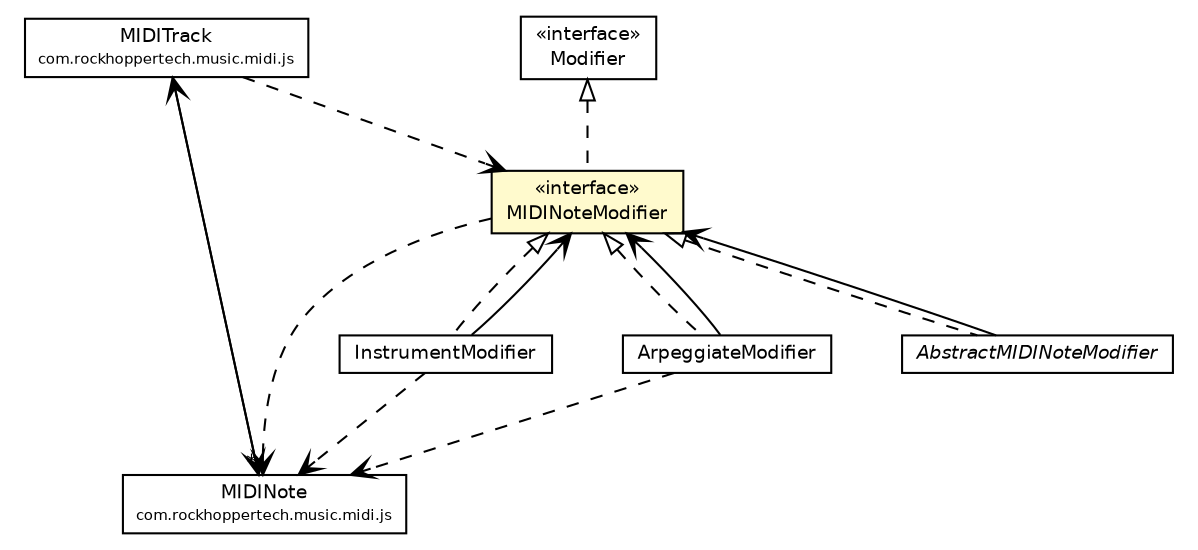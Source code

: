 #!/usr/local/bin/dot
#
# Class diagram 
# Generated by UMLGraph version R5_6-24-gf6e263 (http://www.umlgraph.org/)
#

digraph G {
	edge [fontname="Helvetica",fontsize=10,labelfontname="Helvetica",labelfontsize=10];
	node [fontname="Helvetica",fontsize=10,shape=plaintext];
	nodesep=0.25;
	ranksep=0.5;
	// com.rockhoppertech.music.midi.js.MIDITrack
	c3665 [label=<<table title="com.rockhoppertech.music.midi.js.MIDITrack" border="0" cellborder="1" cellspacing="0" cellpadding="2" port="p" href="../midi/js/MIDITrack.html">
		<tr><td><table border="0" cellspacing="0" cellpadding="1">
<tr><td align="center" balign="center"> MIDITrack </td></tr>
<tr><td align="center" balign="center"><font point-size="7.0"> com.rockhoppertech.music.midi.js </font></td></tr>
		</table></td></tr>
		</table>>, URL="../midi/js/MIDITrack.html", fontname="Helvetica", fontcolor="black", fontsize=9.0];
	// com.rockhoppertech.music.midi.js.MIDINote
	c3669 [label=<<table title="com.rockhoppertech.music.midi.js.MIDINote" border="0" cellborder="1" cellspacing="0" cellpadding="2" port="p" href="../midi/js/MIDINote.html">
		<tr><td><table border="0" cellspacing="0" cellpadding="1">
<tr><td align="center" balign="center"> MIDINote </td></tr>
<tr><td align="center" balign="center"><font point-size="7.0"> com.rockhoppertech.music.midi.js </font></td></tr>
		</table></td></tr>
		</table>>, URL="../midi/js/MIDINote.html", fontname="Helvetica", fontcolor="black", fontsize=9.0];
	// com.rockhoppertech.music.modifiers.Modifier
	c3688 [label=<<table title="com.rockhoppertech.music.modifiers.Modifier" border="0" cellborder="1" cellspacing="0" cellpadding="2" port="p" href="./Modifier.html">
		<tr><td><table border="0" cellspacing="0" cellpadding="1">
<tr><td align="center" balign="center"> &#171;interface&#187; </td></tr>
<tr><td align="center" balign="center"> Modifier </td></tr>
		</table></td></tr>
		</table>>, URL="./Modifier.html", fontname="Helvetica", fontcolor="black", fontsize=9.0];
	// com.rockhoppertech.music.modifiers.MIDINoteModifier
	c3690 [label=<<table title="com.rockhoppertech.music.modifiers.MIDINoteModifier" border="0" cellborder="1" cellspacing="0" cellpadding="2" port="p" bgcolor="lemonChiffon" href="./MIDINoteModifier.html">
		<tr><td><table border="0" cellspacing="0" cellpadding="1">
<tr><td align="center" balign="center"> &#171;interface&#187; </td></tr>
<tr><td align="center" balign="center"> MIDINoteModifier </td></tr>
		</table></td></tr>
		</table>>, URL="./MIDINoteModifier.html", fontname="Helvetica", fontcolor="black", fontsize=9.0];
	// com.rockhoppertech.music.modifiers.InstrumentModifier
	c3691 [label=<<table title="com.rockhoppertech.music.modifiers.InstrumentModifier" border="0" cellborder="1" cellspacing="0" cellpadding="2" port="p" href="./InstrumentModifier.html">
		<tr><td><table border="0" cellspacing="0" cellpadding="1">
<tr><td align="center" balign="center"> InstrumentModifier </td></tr>
		</table></td></tr>
		</table>>, URL="./InstrumentModifier.html", fontname="Helvetica", fontcolor="black", fontsize=9.0];
	// com.rockhoppertech.music.modifiers.ArpeggiateModifier
	c3694 [label=<<table title="com.rockhoppertech.music.modifiers.ArpeggiateModifier" border="0" cellborder="1" cellspacing="0" cellpadding="2" port="p" href="./ArpeggiateModifier.html">
		<tr><td><table border="0" cellspacing="0" cellpadding="1">
<tr><td align="center" balign="center"> ArpeggiateModifier </td></tr>
		</table></td></tr>
		</table>>, URL="./ArpeggiateModifier.html", fontname="Helvetica", fontcolor="black", fontsize=9.0];
	// com.rockhoppertech.music.modifiers.AbstractMIDINoteModifier
	c3696 [label=<<table title="com.rockhoppertech.music.modifiers.AbstractMIDINoteModifier" border="0" cellborder="1" cellspacing="0" cellpadding="2" port="p" href="./AbstractMIDINoteModifier.html">
		<tr><td><table border="0" cellspacing="0" cellpadding="1">
<tr><td align="center" balign="center"><font face="Helvetica-Oblique"> AbstractMIDINoteModifier </font></td></tr>
		</table></td></tr>
		</table>>, URL="./AbstractMIDINoteModifier.html", fontname="Helvetica", fontcolor="black", fontsize=9.0];
	//com.rockhoppertech.music.modifiers.MIDINoteModifier implements com.rockhoppertech.music.modifiers.Modifier
	c3688:p -> c3690:p [dir=back,arrowtail=empty,style=dashed];
	//com.rockhoppertech.music.modifiers.InstrumentModifier implements com.rockhoppertech.music.modifiers.MIDINoteModifier
	c3690:p -> c3691:p [dir=back,arrowtail=empty,style=dashed];
	//com.rockhoppertech.music.modifiers.ArpeggiateModifier implements com.rockhoppertech.music.modifiers.MIDINoteModifier
	c3690:p -> c3694:p [dir=back,arrowtail=empty,style=dashed];
	//com.rockhoppertech.music.modifiers.AbstractMIDINoteModifier implements com.rockhoppertech.music.modifiers.MIDINoteModifier
	c3690:p -> c3696:p [dir=back,arrowtail=empty,style=dashed];
	// com.rockhoppertech.music.midi.js.MIDITrack NAVASSOC com.rockhoppertech.music.midi.js.MIDINote
	c3665:p -> c3669:p [taillabel="", label="", headlabel="*", fontname="Helvetica", fontcolor="black", fontsize=10.0, color="black", arrowhead=open];
	// com.rockhoppertech.music.midi.js.MIDINote NAVASSOC com.rockhoppertech.music.midi.js.MIDITrack
	c3669:p -> c3665:p [taillabel="", label="", headlabel="", fontname="Helvetica", fontcolor="black", fontsize=10.0, color="black", arrowhead=open];
	// com.rockhoppertech.music.modifiers.InstrumentModifier NAVASSOC com.rockhoppertech.music.modifiers.MIDINoteModifier
	c3691:p -> c3690:p [taillabel="", label="", headlabel="", fontname="Helvetica", fontcolor="black", fontsize=10.0, color="black", arrowhead=open];
	// com.rockhoppertech.music.modifiers.ArpeggiateModifier NAVASSOC com.rockhoppertech.music.modifiers.MIDINoteModifier
	c3694:p -> c3690:p [taillabel="", label="", headlabel="", fontname="Helvetica", fontcolor="black", fontsize=10.0, color="black", arrowhead=open];
	// com.rockhoppertech.music.modifiers.AbstractMIDINoteModifier NAVASSOC com.rockhoppertech.music.modifiers.MIDINoteModifier
	c3696:p -> c3690:p [taillabel="", label="", headlabel="", fontname="Helvetica", fontcolor="black", fontsize=10.0, color="black", arrowhead=open];
	// com.rockhoppertech.music.midi.js.MIDITrack DEPEND com.rockhoppertech.music.modifiers.MIDINoteModifier
	c3665:p -> c3690:p [taillabel="", label="", headlabel="", fontname="Helvetica", fontcolor="black", fontsize=10.0, color="black", arrowhead=open, style=dashed];
	// com.rockhoppertech.music.modifiers.MIDINoteModifier DEPEND com.rockhoppertech.music.midi.js.MIDINote
	c3690:p -> c3669:p [taillabel="", label="", headlabel="", fontname="Helvetica", fontcolor="black", fontsize=10.0, color="black", arrowhead=open, style=dashed];
	// com.rockhoppertech.music.modifiers.InstrumentModifier DEPEND com.rockhoppertech.music.midi.js.MIDINote
	c3691:p -> c3669:p [taillabel="", label="", headlabel="", fontname="Helvetica", fontcolor="black", fontsize=10.0, color="black", arrowhead=open, style=dashed];
	// com.rockhoppertech.music.modifiers.ArpeggiateModifier DEPEND com.rockhoppertech.music.midi.js.MIDINote
	c3694:p -> c3669:p [taillabel="", label="", headlabel="", fontname="Helvetica", fontcolor="black", fontsize=10.0, color="black", arrowhead=open, style=dashed];
}

